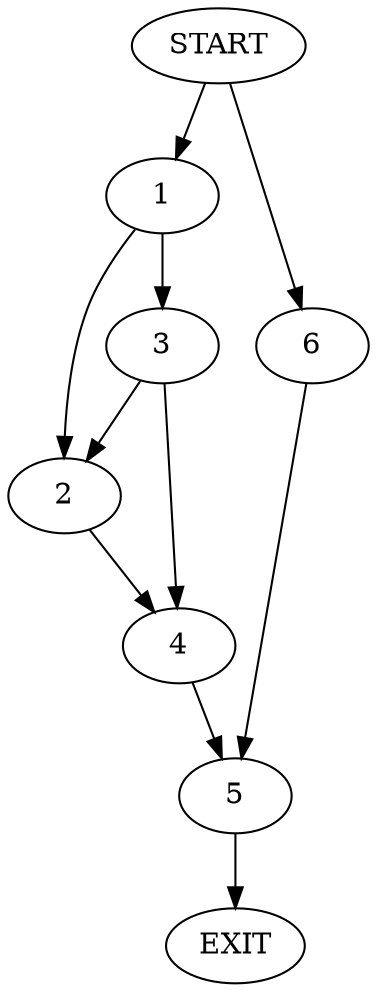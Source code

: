 digraph {
0 [label="START"]
7 [label="EXIT"]
0 -> 1
1 -> 2
1 -> 3
3 -> 4
3 -> 2
2 -> 4
4 -> 5
5 -> 7
0 -> 6
6 -> 5
}

